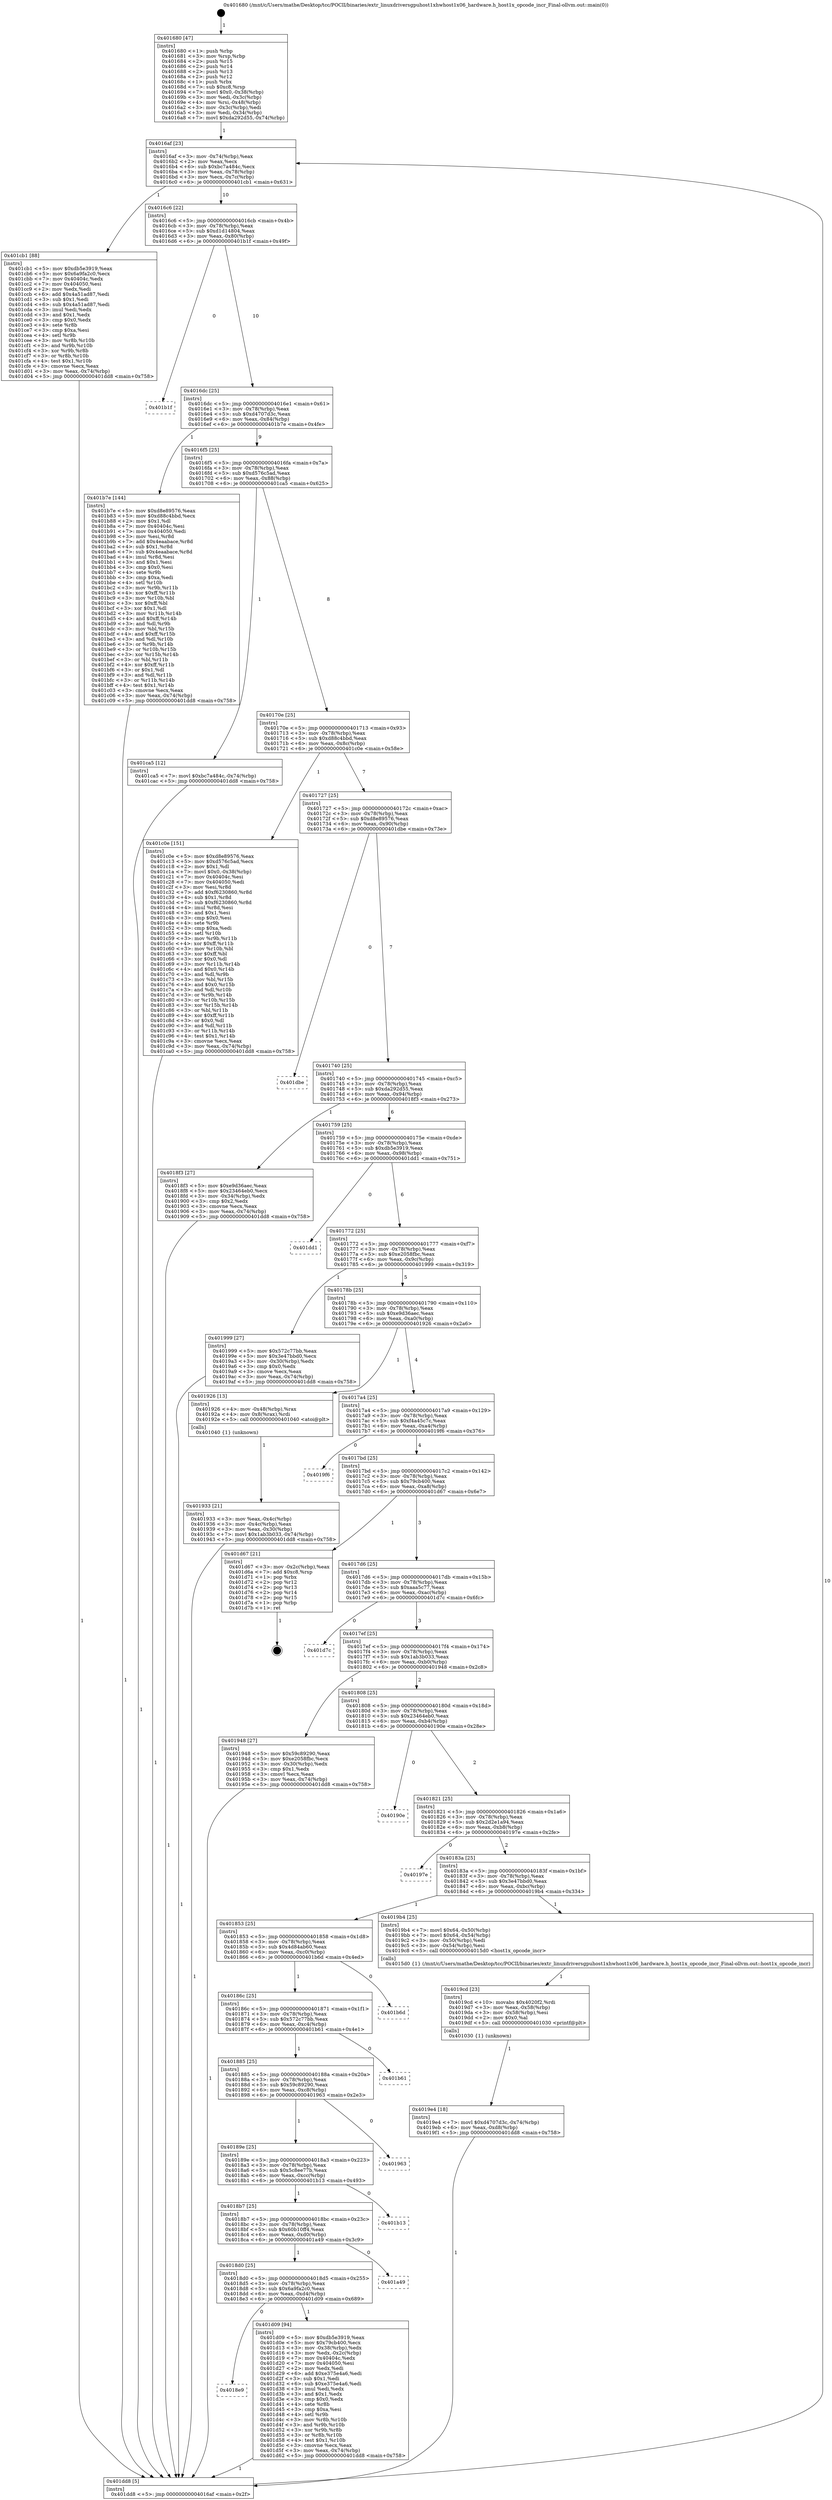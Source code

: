 digraph "0x401680" {
  label = "0x401680 (/mnt/c/Users/mathe/Desktop/tcc/POCII/binaries/extr_linuxdriversgpuhost1xhwhost1x06_hardware.h_host1x_opcode_incr_Final-ollvm.out::main(0))"
  labelloc = "t"
  node[shape=record]

  Entry [label="",width=0.3,height=0.3,shape=circle,fillcolor=black,style=filled]
  "0x4016af" [label="{
     0x4016af [23]\l
     | [instrs]\l
     &nbsp;&nbsp;0x4016af \<+3\>: mov -0x74(%rbp),%eax\l
     &nbsp;&nbsp;0x4016b2 \<+2\>: mov %eax,%ecx\l
     &nbsp;&nbsp;0x4016b4 \<+6\>: sub $0xbc7a484c,%ecx\l
     &nbsp;&nbsp;0x4016ba \<+3\>: mov %eax,-0x78(%rbp)\l
     &nbsp;&nbsp;0x4016bd \<+3\>: mov %ecx,-0x7c(%rbp)\l
     &nbsp;&nbsp;0x4016c0 \<+6\>: je 0000000000401cb1 \<main+0x631\>\l
  }"]
  "0x401cb1" [label="{
     0x401cb1 [88]\l
     | [instrs]\l
     &nbsp;&nbsp;0x401cb1 \<+5\>: mov $0xdb5e3919,%eax\l
     &nbsp;&nbsp;0x401cb6 \<+5\>: mov $0x6a9fa2c0,%ecx\l
     &nbsp;&nbsp;0x401cbb \<+7\>: mov 0x40404c,%edx\l
     &nbsp;&nbsp;0x401cc2 \<+7\>: mov 0x404050,%esi\l
     &nbsp;&nbsp;0x401cc9 \<+2\>: mov %edx,%edi\l
     &nbsp;&nbsp;0x401ccb \<+6\>: add $0x4a51ad87,%edi\l
     &nbsp;&nbsp;0x401cd1 \<+3\>: sub $0x1,%edi\l
     &nbsp;&nbsp;0x401cd4 \<+6\>: sub $0x4a51ad87,%edi\l
     &nbsp;&nbsp;0x401cda \<+3\>: imul %edi,%edx\l
     &nbsp;&nbsp;0x401cdd \<+3\>: and $0x1,%edx\l
     &nbsp;&nbsp;0x401ce0 \<+3\>: cmp $0x0,%edx\l
     &nbsp;&nbsp;0x401ce3 \<+4\>: sete %r8b\l
     &nbsp;&nbsp;0x401ce7 \<+3\>: cmp $0xa,%esi\l
     &nbsp;&nbsp;0x401cea \<+4\>: setl %r9b\l
     &nbsp;&nbsp;0x401cee \<+3\>: mov %r8b,%r10b\l
     &nbsp;&nbsp;0x401cf1 \<+3\>: and %r9b,%r10b\l
     &nbsp;&nbsp;0x401cf4 \<+3\>: xor %r9b,%r8b\l
     &nbsp;&nbsp;0x401cf7 \<+3\>: or %r8b,%r10b\l
     &nbsp;&nbsp;0x401cfa \<+4\>: test $0x1,%r10b\l
     &nbsp;&nbsp;0x401cfe \<+3\>: cmovne %ecx,%eax\l
     &nbsp;&nbsp;0x401d01 \<+3\>: mov %eax,-0x74(%rbp)\l
     &nbsp;&nbsp;0x401d04 \<+5\>: jmp 0000000000401dd8 \<main+0x758\>\l
  }"]
  "0x4016c6" [label="{
     0x4016c6 [22]\l
     | [instrs]\l
     &nbsp;&nbsp;0x4016c6 \<+5\>: jmp 00000000004016cb \<main+0x4b\>\l
     &nbsp;&nbsp;0x4016cb \<+3\>: mov -0x78(%rbp),%eax\l
     &nbsp;&nbsp;0x4016ce \<+5\>: sub $0xd1d14804,%eax\l
     &nbsp;&nbsp;0x4016d3 \<+3\>: mov %eax,-0x80(%rbp)\l
     &nbsp;&nbsp;0x4016d6 \<+6\>: je 0000000000401b1f \<main+0x49f\>\l
  }"]
  Exit [label="",width=0.3,height=0.3,shape=circle,fillcolor=black,style=filled,peripheries=2]
  "0x401b1f" [label="{
     0x401b1f\l
  }", style=dashed]
  "0x4016dc" [label="{
     0x4016dc [25]\l
     | [instrs]\l
     &nbsp;&nbsp;0x4016dc \<+5\>: jmp 00000000004016e1 \<main+0x61\>\l
     &nbsp;&nbsp;0x4016e1 \<+3\>: mov -0x78(%rbp),%eax\l
     &nbsp;&nbsp;0x4016e4 \<+5\>: sub $0xd4707d3c,%eax\l
     &nbsp;&nbsp;0x4016e9 \<+6\>: mov %eax,-0x84(%rbp)\l
     &nbsp;&nbsp;0x4016ef \<+6\>: je 0000000000401b7e \<main+0x4fe\>\l
  }"]
  "0x4018e9" [label="{
     0x4018e9\l
  }", style=dashed]
  "0x401b7e" [label="{
     0x401b7e [144]\l
     | [instrs]\l
     &nbsp;&nbsp;0x401b7e \<+5\>: mov $0xd8e89576,%eax\l
     &nbsp;&nbsp;0x401b83 \<+5\>: mov $0xd88c4bbd,%ecx\l
     &nbsp;&nbsp;0x401b88 \<+2\>: mov $0x1,%dl\l
     &nbsp;&nbsp;0x401b8a \<+7\>: mov 0x40404c,%esi\l
     &nbsp;&nbsp;0x401b91 \<+7\>: mov 0x404050,%edi\l
     &nbsp;&nbsp;0x401b98 \<+3\>: mov %esi,%r8d\l
     &nbsp;&nbsp;0x401b9b \<+7\>: add $0x4eaabace,%r8d\l
     &nbsp;&nbsp;0x401ba2 \<+4\>: sub $0x1,%r8d\l
     &nbsp;&nbsp;0x401ba6 \<+7\>: sub $0x4eaabace,%r8d\l
     &nbsp;&nbsp;0x401bad \<+4\>: imul %r8d,%esi\l
     &nbsp;&nbsp;0x401bb1 \<+3\>: and $0x1,%esi\l
     &nbsp;&nbsp;0x401bb4 \<+3\>: cmp $0x0,%esi\l
     &nbsp;&nbsp;0x401bb7 \<+4\>: sete %r9b\l
     &nbsp;&nbsp;0x401bbb \<+3\>: cmp $0xa,%edi\l
     &nbsp;&nbsp;0x401bbe \<+4\>: setl %r10b\l
     &nbsp;&nbsp;0x401bc2 \<+3\>: mov %r9b,%r11b\l
     &nbsp;&nbsp;0x401bc5 \<+4\>: xor $0xff,%r11b\l
     &nbsp;&nbsp;0x401bc9 \<+3\>: mov %r10b,%bl\l
     &nbsp;&nbsp;0x401bcc \<+3\>: xor $0xff,%bl\l
     &nbsp;&nbsp;0x401bcf \<+3\>: xor $0x1,%dl\l
     &nbsp;&nbsp;0x401bd2 \<+3\>: mov %r11b,%r14b\l
     &nbsp;&nbsp;0x401bd5 \<+4\>: and $0xff,%r14b\l
     &nbsp;&nbsp;0x401bd9 \<+3\>: and %dl,%r9b\l
     &nbsp;&nbsp;0x401bdc \<+3\>: mov %bl,%r15b\l
     &nbsp;&nbsp;0x401bdf \<+4\>: and $0xff,%r15b\l
     &nbsp;&nbsp;0x401be3 \<+3\>: and %dl,%r10b\l
     &nbsp;&nbsp;0x401be6 \<+3\>: or %r9b,%r14b\l
     &nbsp;&nbsp;0x401be9 \<+3\>: or %r10b,%r15b\l
     &nbsp;&nbsp;0x401bec \<+3\>: xor %r15b,%r14b\l
     &nbsp;&nbsp;0x401bef \<+3\>: or %bl,%r11b\l
     &nbsp;&nbsp;0x401bf2 \<+4\>: xor $0xff,%r11b\l
     &nbsp;&nbsp;0x401bf6 \<+3\>: or $0x1,%dl\l
     &nbsp;&nbsp;0x401bf9 \<+3\>: and %dl,%r11b\l
     &nbsp;&nbsp;0x401bfc \<+3\>: or %r11b,%r14b\l
     &nbsp;&nbsp;0x401bff \<+4\>: test $0x1,%r14b\l
     &nbsp;&nbsp;0x401c03 \<+3\>: cmovne %ecx,%eax\l
     &nbsp;&nbsp;0x401c06 \<+3\>: mov %eax,-0x74(%rbp)\l
     &nbsp;&nbsp;0x401c09 \<+5\>: jmp 0000000000401dd8 \<main+0x758\>\l
  }"]
  "0x4016f5" [label="{
     0x4016f5 [25]\l
     | [instrs]\l
     &nbsp;&nbsp;0x4016f5 \<+5\>: jmp 00000000004016fa \<main+0x7a\>\l
     &nbsp;&nbsp;0x4016fa \<+3\>: mov -0x78(%rbp),%eax\l
     &nbsp;&nbsp;0x4016fd \<+5\>: sub $0xd576c5ad,%eax\l
     &nbsp;&nbsp;0x401702 \<+6\>: mov %eax,-0x88(%rbp)\l
     &nbsp;&nbsp;0x401708 \<+6\>: je 0000000000401ca5 \<main+0x625\>\l
  }"]
  "0x401d09" [label="{
     0x401d09 [94]\l
     | [instrs]\l
     &nbsp;&nbsp;0x401d09 \<+5\>: mov $0xdb5e3919,%eax\l
     &nbsp;&nbsp;0x401d0e \<+5\>: mov $0x79cb400,%ecx\l
     &nbsp;&nbsp;0x401d13 \<+3\>: mov -0x38(%rbp),%edx\l
     &nbsp;&nbsp;0x401d16 \<+3\>: mov %edx,-0x2c(%rbp)\l
     &nbsp;&nbsp;0x401d19 \<+7\>: mov 0x40404c,%edx\l
     &nbsp;&nbsp;0x401d20 \<+7\>: mov 0x404050,%esi\l
     &nbsp;&nbsp;0x401d27 \<+2\>: mov %edx,%edi\l
     &nbsp;&nbsp;0x401d29 \<+6\>: add $0xe375e4a6,%edi\l
     &nbsp;&nbsp;0x401d2f \<+3\>: sub $0x1,%edi\l
     &nbsp;&nbsp;0x401d32 \<+6\>: sub $0xe375e4a6,%edi\l
     &nbsp;&nbsp;0x401d38 \<+3\>: imul %edi,%edx\l
     &nbsp;&nbsp;0x401d3b \<+3\>: and $0x1,%edx\l
     &nbsp;&nbsp;0x401d3e \<+3\>: cmp $0x0,%edx\l
     &nbsp;&nbsp;0x401d41 \<+4\>: sete %r8b\l
     &nbsp;&nbsp;0x401d45 \<+3\>: cmp $0xa,%esi\l
     &nbsp;&nbsp;0x401d48 \<+4\>: setl %r9b\l
     &nbsp;&nbsp;0x401d4c \<+3\>: mov %r8b,%r10b\l
     &nbsp;&nbsp;0x401d4f \<+3\>: and %r9b,%r10b\l
     &nbsp;&nbsp;0x401d52 \<+3\>: xor %r9b,%r8b\l
     &nbsp;&nbsp;0x401d55 \<+3\>: or %r8b,%r10b\l
     &nbsp;&nbsp;0x401d58 \<+4\>: test $0x1,%r10b\l
     &nbsp;&nbsp;0x401d5c \<+3\>: cmovne %ecx,%eax\l
     &nbsp;&nbsp;0x401d5f \<+3\>: mov %eax,-0x74(%rbp)\l
     &nbsp;&nbsp;0x401d62 \<+5\>: jmp 0000000000401dd8 \<main+0x758\>\l
  }"]
  "0x401ca5" [label="{
     0x401ca5 [12]\l
     | [instrs]\l
     &nbsp;&nbsp;0x401ca5 \<+7\>: movl $0xbc7a484c,-0x74(%rbp)\l
     &nbsp;&nbsp;0x401cac \<+5\>: jmp 0000000000401dd8 \<main+0x758\>\l
  }"]
  "0x40170e" [label="{
     0x40170e [25]\l
     | [instrs]\l
     &nbsp;&nbsp;0x40170e \<+5\>: jmp 0000000000401713 \<main+0x93\>\l
     &nbsp;&nbsp;0x401713 \<+3\>: mov -0x78(%rbp),%eax\l
     &nbsp;&nbsp;0x401716 \<+5\>: sub $0xd88c4bbd,%eax\l
     &nbsp;&nbsp;0x40171b \<+6\>: mov %eax,-0x8c(%rbp)\l
     &nbsp;&nbsp;0x401721 \<+6\>: je 0000000000401c0e \<main+0x58e\>\l
  }"]
  "0x4018d0" [label="{
     0x4018d0 [25]\l
     | [instrs]\l
     &nbsp;&nbsp;0x4018d0 \<+5\>: jmp 00000000004018d5 \<main+0x255\>\l
     &nbsp;&nbsp;0x4018d5 \<+3\>: mov -0x78(%rbp),%eax\l
     &nbsp;&nbsp;0x4018d8 \<+5\>: sub $0x6a9fa2c0,%eax\l
     &nbsp;&nbsp;0x4018dd \<+6\>: mov %eax,-0xd4(%rbp)\l
     &nbsp;&nbsp;0x4018e3 \<+6\>: je 0000000000401d09 \<main+0x689\>\l
  }"]
  "0x401c0e" [label="{
     0x401c0e [151]\l
     | [instrs]\l
     &nbsp;&nbsp;0x401c0e \<+5\>: mov $0xd8e89576,%eax\l
     &nbsp;&nbsp;0x401c13 \<+5\>: mov $0xd576c5ad,%ecx\l
     &nbsp;&nbsp;0x401c18 \<+2\>: mov $0x1,%dl\l
     &nbsp;&nbsp;0x401c1a \<+7\>: movl $0x0,-0x38(%rbp)\l
     &nbsp;&nbsp;0x401c21 \<+7\>: mov 0x40404c,%esi\l
     &nbsp;&nbsp;0x401c28 \<+7\>: mov 0x404050,%edi\l
     &nbsp;&nbsp;0x401c2f \<+3\>: mov %esi,%r8d\l
     &nbsp;&nbsp;0x401c32 \<+7\>: add $0xf6230860,%r8d\l
     &nbsp;&nbsp;0x401c39 \<+4\>: sub $0x1,%r8d\l
     &nbsp;&nbsp;0x401c3d \<+7\>: sub $0xf6230860,%r8d\l
     &nbsp;&nbsp;0x401c44 \<+4\>: imul %r8d,%esi\l
     &nbsp;&nbsp;0x401c48 \<+3\>: and $0x1,%esi\l
     &nbsp;&nbsp;0x401c4b \<+3\>: cmp $0x0,%esi\l
     &nbsp;&nbsp;0x401c4e \<+4\>: sete %r9b\l
     &nbsp;&nbsp;0x401c52 \<+3\>: cmp $0xa,%edi\l
     &nbsp;&nbsp;0x401c55 \<+4\>: setl %r10b\l
     &nbsp;&nbsp;0x401c59 \<+3\>: mov %r9b,%r11b\l
     &nbsp;&nbsp;0x401c5c \<+4\>: xor $0xff,%r11b\l
     &nbsp;&nbsp;0x401c60 \<+3\>: mov %r10b,%bl\l
     &nbsp;&nbsp;0x401c63 \<+3\>: xor $0xff,%bl\l
     &nbsp;&nbsp;0x401c66 \<+3\>: xor $0x0,%dl\l
     &nbsp;&nbsp;0x401c69 \<+3\>: mov %r11b,%r14b\l
     &nbsp;&nbsp;0x401c6c \<+4\>: and $0x0,%r14b\l
     &nbsp;&nbsp;0x401c70 \<+3\>: and %dl,%r9b\l
     &nbsp;&nbsp;0x401c73 \<+3\>: mov %bl,%r15b\l
     &nbsp;&nbsp;0x401c76 \<+4\>: and $0x0,%r15b\l
     &nbsp;&nbsp;0x401c7a \<+3\>: and %dl,%r10b\l
     &nbsp;&nbsp;0x401c7d \<+3\>: or %r9b,%r14b\l
     &nbsp;&nbsp;0x401c80 \<+3\>: or %r10b,%r15b\l
     &nbsp;&nbsp;0x401c83 \<+3\>: xor %r15b,%r14b\l
     &nbsp;&nbsp;0x401c86 \<+3\>: or %bl,%r11b\l
     &nbsp;&nbsp;0x401c89 \<+4\>: xor $0xff,%r11b\l
     &nbsp;&nbsp;0x401c8d \<+3\>: or $0x0,%dl\l
     &nbsp;&nbsp;0x401c90 \<+3\>: and %dl,%r11b\l
     &nbsp;&nbsp;0x401c93 \<+3\>: or %r11b,%r14b\l
     &nbsp;&nbsp;0x401c96 \<+4\>: test $0x1,%r14b\l
     &nbsp;&nbsp;0x401c9a \<+3\>: cmovne %ecx,%eax\l
     &nbsp;&nbsp;0x401c9d \<+3\>: mov %eax,-0x74(%rbp)\l
     &nbsp;&nbsp;0x401ca0 \<+5\>: jmp 0000000000401dd8 \<main+0x758\>\l
  }"]
  "0x401727" [label="{
     0x401727 [25]\l
     | [instrs]\l
     &nbsp;&nbsp;0x401727 \<+5\>: jmp 000000000040172c \<main+0xac\>\l
     &nbsp;&nbsp;0x40172c \<+3\>: mov -0x78(%rbp),%eax\l
     &nbsp;&nbsp;0x40172f \<+5\>: sub $0xd8e89576,%eax\l
     &nbsp;&nbsp;0x401734 \<+6\>: mov %eax,-0x90(%rbp)\l
     &nbsp;&nbsp;0x40173a \<+6\>: je 0000000000401dbe \<main+0x73e\>\l
  }"]
  "0x401a49" [label="{
     0x401a49\l
  }", style=dashed]
  "0x401dbe" [label="{
     0x401dbe\l
  }", style=dashed]
  "0x401740" [label="{
     0x401740 [25]\l
     | [instrs]\l
     &nbsp;&nbsp;0x401740 \<+5\>: jmp 0000000000401745 \<main+0xc5\>\l
     &nbsp;&nbsp;0x401745 \<+3\>: mov -0x78(%rbp),%eax\l
     &nbsp;&nbsp;0x401748 \<+5\>: sub $0xda292d55,%eax\l
     &nbsp;&nbsp;0x40174d \<+6\>: mov %eax,-0x94(%rbp)\l
     &nbsp;&nbsp;0x401753 \<+6\>: je 00000000004018f3 \<main+0x273\>\l
  }"]
  "0x4018b7" [label="{
     0x4018b7 [25]\l
     | [instrs]\l
     &nbsp;&nbsp;0x4018b7 \<+5\>: jmp 00000000004018bc \<main+0x23c\>\l
     &nbsp;&nbsp;0x4018bc \<+3\>: mov -0x78(%rbp),%eax\l
     &nbsp;&nbsp;0x4018bf \<+5\>: sub $0x60b10ff4,%eax\l
     &nbsp;&nbsp;0x4018c4 \<+6\>: mov %eax,-0xd0(%rbp)\l
     &nbsp;&nbsp;0x4018ca \<+6\>: je 0000000000401a49 \<main+0x3c9\>\l
  }"]
  "0x4018f3" [label="{
     0x4018f3 [27]\l
     | [instrs]\l
     &nbsp;&nbsp;0x4018f3 \<+5\>: mov $0xe9d36aec,%eax\l
     &nbsp;&nbsp;0x4018f8 \<+5\>: mov $0x23464eb0,%ecx\l
     &nbsp;&nbsp;0x4018fd \<+3\>: mov -0x34(%rbp),%edx\l
     &nbsp;&nbsp;0x401900 \<+3\>: cmp $0x2,%edx\l
     &nbsp;&nbsp;0x401903 \<+3\>: cmovne %ecx,%eax\l
     &nbsp;&nbsp;0x401906 \<+3\>: mov %eax,-0x74(%rbp)\l
     &nbsp;&nbsp;0x401909 \<+5\>: jmp 0000000000401dd8 \<main+0x758\>\l
  }"]
  "0x401759" [label="{
     0x401759 [25]\l
     | [instrs]\l
     &nbsp;&nbsp;0x401759 \<+5\>: jmp 000000000040175e \<main+0xde\>\l
     &nbsp;&nbsp;0x40175e \<+3\>: mov -0x78(%rbp),%eax\l
     &nbsp;&nbsp;0x401761 \<+5\>: sub $0xdb5e3919,%eax\l
     &nbsp;&nbsp;0x401766 \<+6\>: mov %eax,-0x98(%rbp)\l
     &nbsp;&nbsp;0x40176c \<+6\>: je 0000000000401dd1 \<main+0x751\>\l
  }"]
  "0x401dd8" [label="{
     0x401dd8 [5]\l
     | [instrs]\l
     &nbsp;&nbsp;0x401dd8 \<+5\>: jmp 00000000004016af \<main+0x2f\>\l
  }"]
  "0x401680" [label="{
     0x401680 [47]\l
     | [instrs]\l
     &nbsp;&nbsp;0x401680 \<+1\>: push %rbp\l
     &nbsp;&nbsp;0x401681 \<+3\>: mov %rsp,%rbp\l
     &nbsp;&nbsp;0x401684 \<+2\>: push %r15\l
     &nbsp;&nbsp;0x401686 \<+2\>: push %r14\l
     &nbsp;&nbsp;0x401688 \<+2\>: push %r13\l
     &nbsp;&nbsp;0x40168a \<+2\>: push %r12\l
     &nbsp;&nbsp;0x40168c \<+1\>: push %rbx\l
     &nbsp;&nbsp;0x40168d \<+7\>: sub $0xc8,%rsp\l
     &nbsp;&nbsp;0x401694 \<+7\>: movl $0x0,-0x38(%rbp)\l
     &nbsp;&nbsp;0x40169b \<+3\>: mov %edi,-0x3c(%rbp)\l
     &nbsp;&nbsp;0x40169e \<+4\>: mov %rsi,-0x48(%rbp)\l
     &nbsp;&nbsp;0x4016a2 \<+3\>: mov -0x3c(%rbp),%edi\l
     &nbsp;&nbsp;0x4016a5 \<+3\>: mov %edi,-0x34(%rbp)\l
     &nbsp;&nbsp;0x4016a8 \<+7\>: movl $0xda292d55,-0x74(%rbp)\l
  }"]
  "0x401b13" [label="{
     0x401b13\l
  }", style=dashed]
  "0x401dd1" [label="{
     0x401dd1\l
  }", style=dashed]
  "0x401772" [label="{
     0x401772 [25]\l
     | [instrs]\l
     &nbsp;&nbsp;0x401772 \<+5\>: jmp 0000000000401777 \<main+0xf7\>\l
     &nbsp;&nbsp;0x401777 \<+3\>: mov -0x78(%rbp),%eax\l
     &nbsp;&nbsp;0x40177a \<+5\>: sub $0xe2058fbc,%eax\l
     &nbsp;&nbsp;0x40177f \<+6\>: mov %eax,-0x9c(%rbp)\l
     &nbsp;&nbsp;0x401785 \<+6\>: je 0000000000401999 \<main+0x319\>\l
  }"]
  "0x40189e" [label="{
     0x40189e [25]\l
     | [instrs]\l
     &nbsp;&nbsp;0x40189e \<+5\>: jmp 00000000004018a3 \<main+0x223\>\l
     &nbsp;&nbsp;0x4018a3 \<+3\>: mov -0x78(%rbp),%eax\l
     &nbsp;&nbsp;0x4018a6 \<+5\>: sub $0x5c8ee77b,%eax\l
     &nbsp;&nbsp;0x4018ab \<+6\>: mov %eax,-0xcc(%rbp)\l
     &nbsp;&nbsp;0x4018b1 \<+6\>: je 0000000000401b13 \<main+0x493\>\l
  }"]
  "0x401999" [label="{
     0x401999 [27]\l
     | [instrs]\l
     &nbsp;&nbsp;0x401999 \<+5\>: mov $0x572c77bb,%eax\l
     &nbsp;&nbsp;0x40199e \<+5\>: mov $0x3e47bbd0,%ecx\l
     &nbsp;&nbsp;0x4019a3 \<+3\>: mov -0x30(%rbp),%edx\l
     &nbsp;&nbsp;0x4019a6 \<+3\>: cmp $0x0,%edx\l
     &nbsp;&nbsp;0x4019a9 \<+3\>: cmove %ecx,%eax\l
     &nbsp;&nbsp;0x4019ac \<+3\>: mov %eax,-0x74(%rbp)\l
     &nbsp;&nbsp;0x4019af \<+5\>: jmp 0000000000401dd8 \<main+0x758\>\l
  }"]
  "0x40178b" [label="{
     0x40178b [25]\l
     | [instrs]\l
     &nbsp;&nbsp;0x40178b \<+5\>: jmp 0000000000401790 \<main+0x110\>\l
     &nbsp;&nbsp;0x401790 \<+3\>: mov -0x78(%rbp),%eax\l
     &nbsp;&nbsp;0x401793 \<+5\>: sub $0xe9d36aec,%eax\l
     &nbsp;&nbsp;0x401798 \<+6\>: mov %eax,-0xa0(%rbp)\l
     &nbsp;&nbsp;0x40179e \<+6\>: je 0000000000401926 \<main+0x2a6\>\l
  }"]
  "0x401963" [label="{
     0x401963\l
  }", style=dashed]
  "0x401926" [label="{
     0x401926 [13]\l
     | [instrs]\l
     &nbsp;&nbsp;0x401926 \<+4\>: mov -0x48(%rbp),%rax\l
     &nbsp;&nbsp;0x40192a \<+4\>: mov 0x8(%rax),%rdi\l
     &nbsp;&nbsp;0x40192e \<+5\>: call 0000000000401040 \<atoi@plt\>\l
     | [calls]\l
     &nbsp;&nbsp;0x401040 \{1\} (unknown)\l
  }"]
  "0x4017a4" [label="{
     0x4017a4 [25]\l
     | [instrs]\l
     &nbsp;&nbsp;0x4017a4 \<+5\>: jmp 00000000004017a9 \<main+0x129\>\l
     &nbsp;&nbsp;0x4017a9 \<+3\>: mov -0x78(%rbp),%eax\l
     &nbsp;&nbsp;0x4017ac \<+5\>: sub $0xf4a45c7c,%eax\l
     &nbsp;&nbsp;0x4017b1 \<+6\>: mov %eax,-0xa4(%rbp)\l
     &nbsp;&nbsp;0x4017b7 \<+6\>: je 00000000004019f6 \<main+0x376\>\l
  }"]
  "0x401933" [label="{
     0x401933 [21]\l
     | [instrs]\l
     &nbsp;&nbsp;0x401933 \<+3\>: mov %eax,-0x4c(%rbp)\l
     &nbsp;&nbsp;0x401936 \<+3\>: mov -0x4c(%rbp),%eax\l
     &nbsp;&nbsp;0x401939 \<+3\>: mov %eax,-0x30(%rbp)\l
     &nbsp;&nbsp;0x40193c \<+7\>: movl $0x1ab3b033,-0x74(%rbp)\l
     &nbsp;&nbsp;0x401943 \<+5\>: jmp 0000000000401dd8 \<main+0x758\>\l
  }"]
  "0x401885" [label="{
     0x401885 [25]\l
     | [instrs]\l
     &nbsp;&nbsp;0x401885 \<+5\>: jmp 000000000040188a \<main+0x20a\>\l
     &nbsp;&nbsp;0x40188a \<+3\>: mov -0x78(%rbp),%eax\l
     &nbsp;&nbsp;0x40188d \<+5\>: sub $0x59c89290,%eax\l
     &nbsp;&nbsp;0x401892 \<+6\>: mov %eax,-0xc8(%rbp)\l
     &nbsp;&nbsp;0x401898 \<+6\>: je 0000000000401963 \<main+0x2e3\>\l
  }"]
  "0x4019f6" [label="{
     0x4019f6\l
  }", style=dashed]
  "0x4017bd" [label="{
     0x4017bd [25]\l
     | [instrs]\l
     &nbsp;&nbsp;0x4017bd \<+5\>: jmp 00000000004017c2 \<main+0x142\>\l
     &nbsp;&nbsp;0x4017c2 \<+3\>: mov -0x78(%rbp),%eax\l
     &nbsp;&nbsp;0x4017c5 \<+5\>: sub $0x79cb400,%eax\l
     &nbsp;&nbsp;0x4017ca \<+6\>: mov %eax,-0xa8(%rbp)\l
     &nbsp;&nbsp;0x4017d0 \<+6\>: je 0000000000401d67 \<main+0x6e7\>\l
  }"]
  "0x401b61" [label="{
     0x401b61\l
  }", style=dashed]
  "0x401d67" [label="{
     0x401d67 [21]\l
     | [instrs]\l
     &nbsp;&nbsp;0x401d67 \<+3\>: mov -0x2c(%rbp),%eax\l
     &nbsp;&nbsp;0x401d6a \<+7\>: add $0xc8,%rsp\l
     &nbsp;&nbsp;0x401d71 \<+1\>: pop %rbx\l
     &nbsp;&nbsp;0x401d72 \<+2\>: pop %r12\l
     &nbsp;&nbsp;0x401d74 \<+2\>: pop %r13\l
     &nbsp;&nbsp;0x401d76 \<+2\>: pop %r14\l
     &nbsp;&nbsp;0x401d78 \<+2\>: pop %r15\l
     &nbsp;&nbsp;0x401d7a \<+1\>: pop %rbp\l
     &nbsp;&nbsp;0x401d7b \<+1\>: ret\l
  }"]
  "0x4017d6" [label="{
     0x4017d6 [25]\l
     | [instrs]\l
     &nbsp;&nbsp;0x4017d6 \<+5\>: jmp 00000000004017db \<main+0x15b\>\l
     &nbsp;&nbsp;0x4017db \<+3\>: mov -0x78(%rbp),%eax\l
     &nbsp;&nbsp;0x4017de \<+5\>: sub $0xaaa5c77,%eax\l
     &nbsp;&nbsp;0x4017e3 \<+6\>: mov %eax,-0xac(%rbp)\l
     &nbsp;&nbsp;0x4017e9 \<+6\>: je 0000000000401d7c \<main+0x6fc\>\l
  }"]
  "0x40186c" [label="{
     0x40186c [25]\l
     | [instrs]\l
     &nbsp;&nbsp;0x40186c \<+5\>: jmp 0000000000401871 \<main+0x1f1\>\l
     &nbsp;&nbsp;0x401871 \<+3\>: mov -0x78(%rbp),%eax\l
     &nbsp;&nbsp;0x401874 \<+5\>: sub $0x572c77bb,%eax\l
     &nbsp;&nbsp;0x401879 \<+6\>: mov %eax,-0xc4(%rbp)\l
     &nbsp;&nbsp;0x40187f \<+6\>: je 0000000000401b61 \<main+0x4e1\>\l
  }"]
  "0x401d7c" [label="{
     0x401d7c\l
  }", style=dashed]
  "0x4017ef" [label="{
     0x4017ef [25]\l
     | [instrs]\l
     &nbsp;&nbsp;0x4017ef \<+5\>: jmp 00000000004017f4 \<main+0x174\>\l
     &nbsp;&nbsp;0x4017f4 \<+3\>: mov -0x78(%rbp),%eax\l
     &nbsp;&nbsp;0x4017f7 \<+5\>: sub $0x1ab3b033,%eax\l
     &nbsp;&nbsp;0x4017fc \<+6\>: mov %eax,-0xb0(%rbp)\l
     &nbsp;&nbsp;0x401802 \<+6\>: je 0000000000401948 \<main+0x2c8\>\l
  }"]
  "0x401b6d" [label="{
     0x401b6d\l
  }", style=dashed]
  "0x401948" [label="{
     0x401948 [27]\l
     | [instrs]\l
     &nbsp;&nbsp;0x401948 \<+5\>: mov $0x59c89290,%eax\l
     &nbsp;&nbsp;0x40194d \<+5\>: mov $0xe2058fbc,%ecx\l
     &nbsp;&nbsp;0x401952 \<+3\>: mov -0x30(%rbp),%edx\l
     &nbsp;&nbsp;0x401955 \<+3\>: cmp $0x1,%edx\l
     &nbsp;&nbsp;0x401958 \<+3\>: cmovl %ecx,%eax\l
     &nbsp;&nbsp;0x40195b \<+3\>: mov %eax,-0x74(%rbp)\l
     &nbsp;&nbsp;0x40195e \<+5\>: jmp 0000000000401dd8 \<main+0x758\>\l
  }"]
  "0x401808" [label="{
     0x401808 [25]\l
     | [instrs]\l
     &nbsp;&nbsp;0x401808 \<+5\>: jmp 000000000040180d \<main+0x18d\>\l
     &nbsp;&nbsp;0x40180d \<+3\>: mov -0x78(%rbp),%eax\l
     &nbsp;&nbsp;0x401810 \<+5\>: sub $0x23464eb0,%eax\l
     &nbsp;&nbsp;0x401815 \<+6\>: mov %eax,-0xb4(%rbp)\l
     &nbsp;&nbsp;0x40181b \<+6\>: je 000000000040190e \<main+0x28e\>\l
  }"]
  "0x4019e4" [label="{
     0x4019e4 [18]\l
     | [instrs]\l
     &nbsp;&nbsp;0x4019e4 \<+7\>: movl $0xd4707d3c,-0x74(%rbp)\l
     &nbsp;&nbsp;0x4019eb \<+6\>: mov %eax,-0xd8(%rbp)\l
     &nbsp;&nbsp;0x4019f1 \<+5\>: jmp 0000000000401dd8 \<main+0x758\>\l
  }"]
  "0x40190e" [label="{
     0x40190e\l
  }", style=dashed]
  "0x401821" [label="{
     0x401821 [25]\l
     | [instrs]\l
     &nbsp;&nbsp;0x401821 \<+5\>: jmp 0000000000401826 \<main+0x1a6\>\l
     &nbsp;&nbsp;0x401826 \<+3\>: mov -0x78(%rbp),%eax\l
     &nbsp;&nbsp;0x401829 \<+5\>: sub $0x2d2e1a94,%eax\l
     &nbsp;&nbsp;0x40182e \<+6\>: mov %eax,-0xb8(%rbp)\l
     &nbsp;&nbsp;0x401834 \<+6\>: je 000000000040197e \<main+0x2fe\>\l
  }"]
  "0x4019cd" [label="{
     0x4019cd [23]\l
     | [instrs]\l
     &nbsp;&nbsp;0x4019cd \<+10\>: movabs $0x4020f2,%rdi\l
     &nbsp;&nbsp;0x4019d7 \<+3\>: mov %eax,-0x58(%rbp)\l
     &nbsp;&nbsp;0x4019da \<+3\>: mov -0x58(%rbp),%esi\l
     &nbsp;&nbsp;0x4019dd \<+2\>: mov $0x0,%al\l
     &nbsp;&nbsp;0x4019df \<+5\>: call 0000000000401030 \<printf@plt\>\l
     | [calls]\l
     &nbsp;&nbsp;0x401030 \{1\} (unknown)\l
  }"]
  "0x40197e" [label="{
     0x40197e\l
  }", style=dashed]
  "0x40183a" [label="{
     0x40183a [25]\l
     | [instrs]\l
     &nbsp;&nbsp;0x40183a \<+5\>: jmp 000000000040183f \<main+0x1bf\>\l
     &nbsp;&nbsp;0x40183f \<+3\>: mov -0x78(%rbp),%eax\l
     &nbsp;&nbsp;0x401842 \<+5\>: sub $0x3e47bbd0,%eax\l
     &nbsp;&nbsp;0x401847 \<+6\>: mov %eax,-0xbc(%rbp)\l
     &nbsp;&nbsp;0x40184d \<+6\>: je 00000000004019b4 \<main+0x334\>\l
  }"]
  "0x401853" [label="{
     0x401853 [25]\l
     | [instrs]\l
     &nbsp;&nbsp;0x401853 \<+5\>: jmp 0000000000401858 \<main+0x1d8\>\l
     &nbsp;&nbsp;0x401858 \<+3\>: mov -0x78(%rbp),%eax\l
     &nbsp;&nbsp;0x40185b \<+5\>: sub $0x4d84ab60,%eax\l
     &nbsp;&nbsp;0x401860 \<+6\>: mov %eax,-0xc0(%rbp)\l
     &nbsp;&nbsp;0x401866 \<+6\>: je 0000000000401b6d \<main+0x4ed\>\l
  }"]
  "0x4019b4" [label="{
     0x4019b4 [25]\l
     | [instrs]\l
     &nbsp;&nbsp;0x4019b4 \<+7\>: movl $0x64,-0x50(%rbp)\l
     &nbsp;&nbsp;0x4019bb \<+7\>: movl $0x64,-0x54(%rbp)\l
     &nbsp;&nbsp;0x4019c2 \<+3\>: mov -0x50(%rbp),%edi\l
     &nbsp;&nbsp;0x4019c5 \<+3\>: mov -0x54(%rbp),%esi\l
     &nbsp;&nbsp;0x4019c8 \<+5\>: call 00000000004015d0 \<host1x_opcode_incr\>\l
     | [calls]\l
     &nbsp;&nbsp;0x4015d0 \{1\} (/mnt/c/Users/mathe/Desktop/tcc/POCII/binaries/extr_linuxdriversgpuhost1xhwhost1x06_hardware.h_host1x_opcode_incr_Final-ollvm.out::host1x_opcode_incr)\l
  }"]
  Entry -> "0x401680" [label=" 1"]
  "0x4016af" -> "0x401cb1" [label=" 1"]
  "0x4016af" -> "0x4016c6" [label=" 10"]
  "0x401d67" -> Exit [label=" 1"]
  "0x4016c6" -> "0x401b1f" [label=" 0"]
  "0x4016c6" -> "0x4016dc" [label=" 10"]
  "0x401d09" -> "0x401dd8" [label=" 1"]
  "0x4016dc" -> "0x401b7e" [label=" 1"]
  "0x4016dc" -> "0x4016f5" [label=" 9"]
  "0x4018d0" -> "0x4018e9" [label=" 0"]
  "0x4016f5" -> "0x401ca5" [label=" 1"]
  "0x4016f5" -> "0x40170e" [label=" 8"]
  "0x4018d0" -> "0x401d09" [label=" 1"]
  "0x40170e" -> "0x401c0e" [label=" 1"]
  "0x40170e" -> "0x401727" [label=" 7"]
  "0x4018b7" -> "0x4018d0" [label=" 1"]
  "0x401727" -> "0x401dbe" [label=" 0"]
  "0x401727" -> "0x401740" [label=" 7"]
  "0x4018b7" -> "0x401a49" [label=" 0"]
  "0x401740" -> "0x4018f3" [label=" 1"]
  "0x401740" -> "0x401759" [label=" 6"]
  "0x4018f3" -> "0x401dd8" [label=" 1"]
  "0x401680" -> "0x4016af" [label=" 1"]
  "0x401dd8" -> "0x4016af" [label=" 10"]
  "0x40189e" -> "0x4018b7" [label=" 1"]
  "0x401759" -> "0x401dd1" [label=" 0"]
  "0x401759" -> "0x401772" [label=" 6"]
  "0x40189e" -> "0x401b13" [label=" 0"]
  "0x401772" -> "0x401999" [label=" 1"]
  "0x401772" -> "0x40178b" [label=" 5"]
  "0x401885" -> "0x40189e" [label=" 1"]
  "0x40178b" -> "0x401926" [label=" 1"]
  "0x40178b" -> "0x4017a4" [label=" 4"]
  "0x401926" -> "0x401933" [label=" 1"]
  "0x401933" -> "0x401dd8" [label=" 1"]
  "0x401885" -> "0x401963" [label=" 0"]
  "0x4017a4" -> "0x4019f6" [label=" 0"]
  "0x4017a4" -> "0x4017bd" [label=" 4"]
  "0x40186c" -> "0x401885" [label=" 1"]
  "0x4017bd" -> "0x401d67" [label=" 1"]
  "0x4017bd" -> "0x4017d6" [label=" 3"]
  "0x40186c" -> "0x401b61" [label=" 0"]
  "0x4017d6" -> "0x401d7c" [label=" 0"]
  "0x4017d6" -> "0x4017ef" [label=" 3"]
  "0x401853" -> "0x40186c" [label=" 1"]
  "0x4017ef" -> "0x401948" [label=" 1"]
  "0x4017ef" -> "0x401808" [label=" 2"]
  "0x401948" -> "0x401dd8" [label=" 1"]
  "0x401999" -> "0x401dd8" [label=" 1"]
  "0x401853" -> "0x401b6d" [label=" 0"]
  "0x401808" -> "0x40190e" [label=" 0"]
  "0x401808" -> "0x401821" [label=" 2"]
  "0x401cb1" -> "0x401dd8" [label=" 1"]
  "0x401821" -> "0x40197e" [label=" 0"]
  "0x401821" -> "0x40183a" [label=" 2"]
  "0x401ca5" -> "0x401dd8" [label=" 1"]
  "0x40183a" -> "0x4019b4" [label=" 1"]
  "0x40183a" -> "0x401853" [label=" 1"]
  "0x4019b4" -> "0x4019cd" [label=" 1"]
  "0x4019cd" -> "0x4019e4" [label=" 1"]
  "0x4019e4" -> "0x401dd8" [label=" 1"]
  "0x401b7e" -> "0x401dd8" [label=" 1"]
  "0x401c0e" -> "0x401dd8" [label=" 1"]
}
